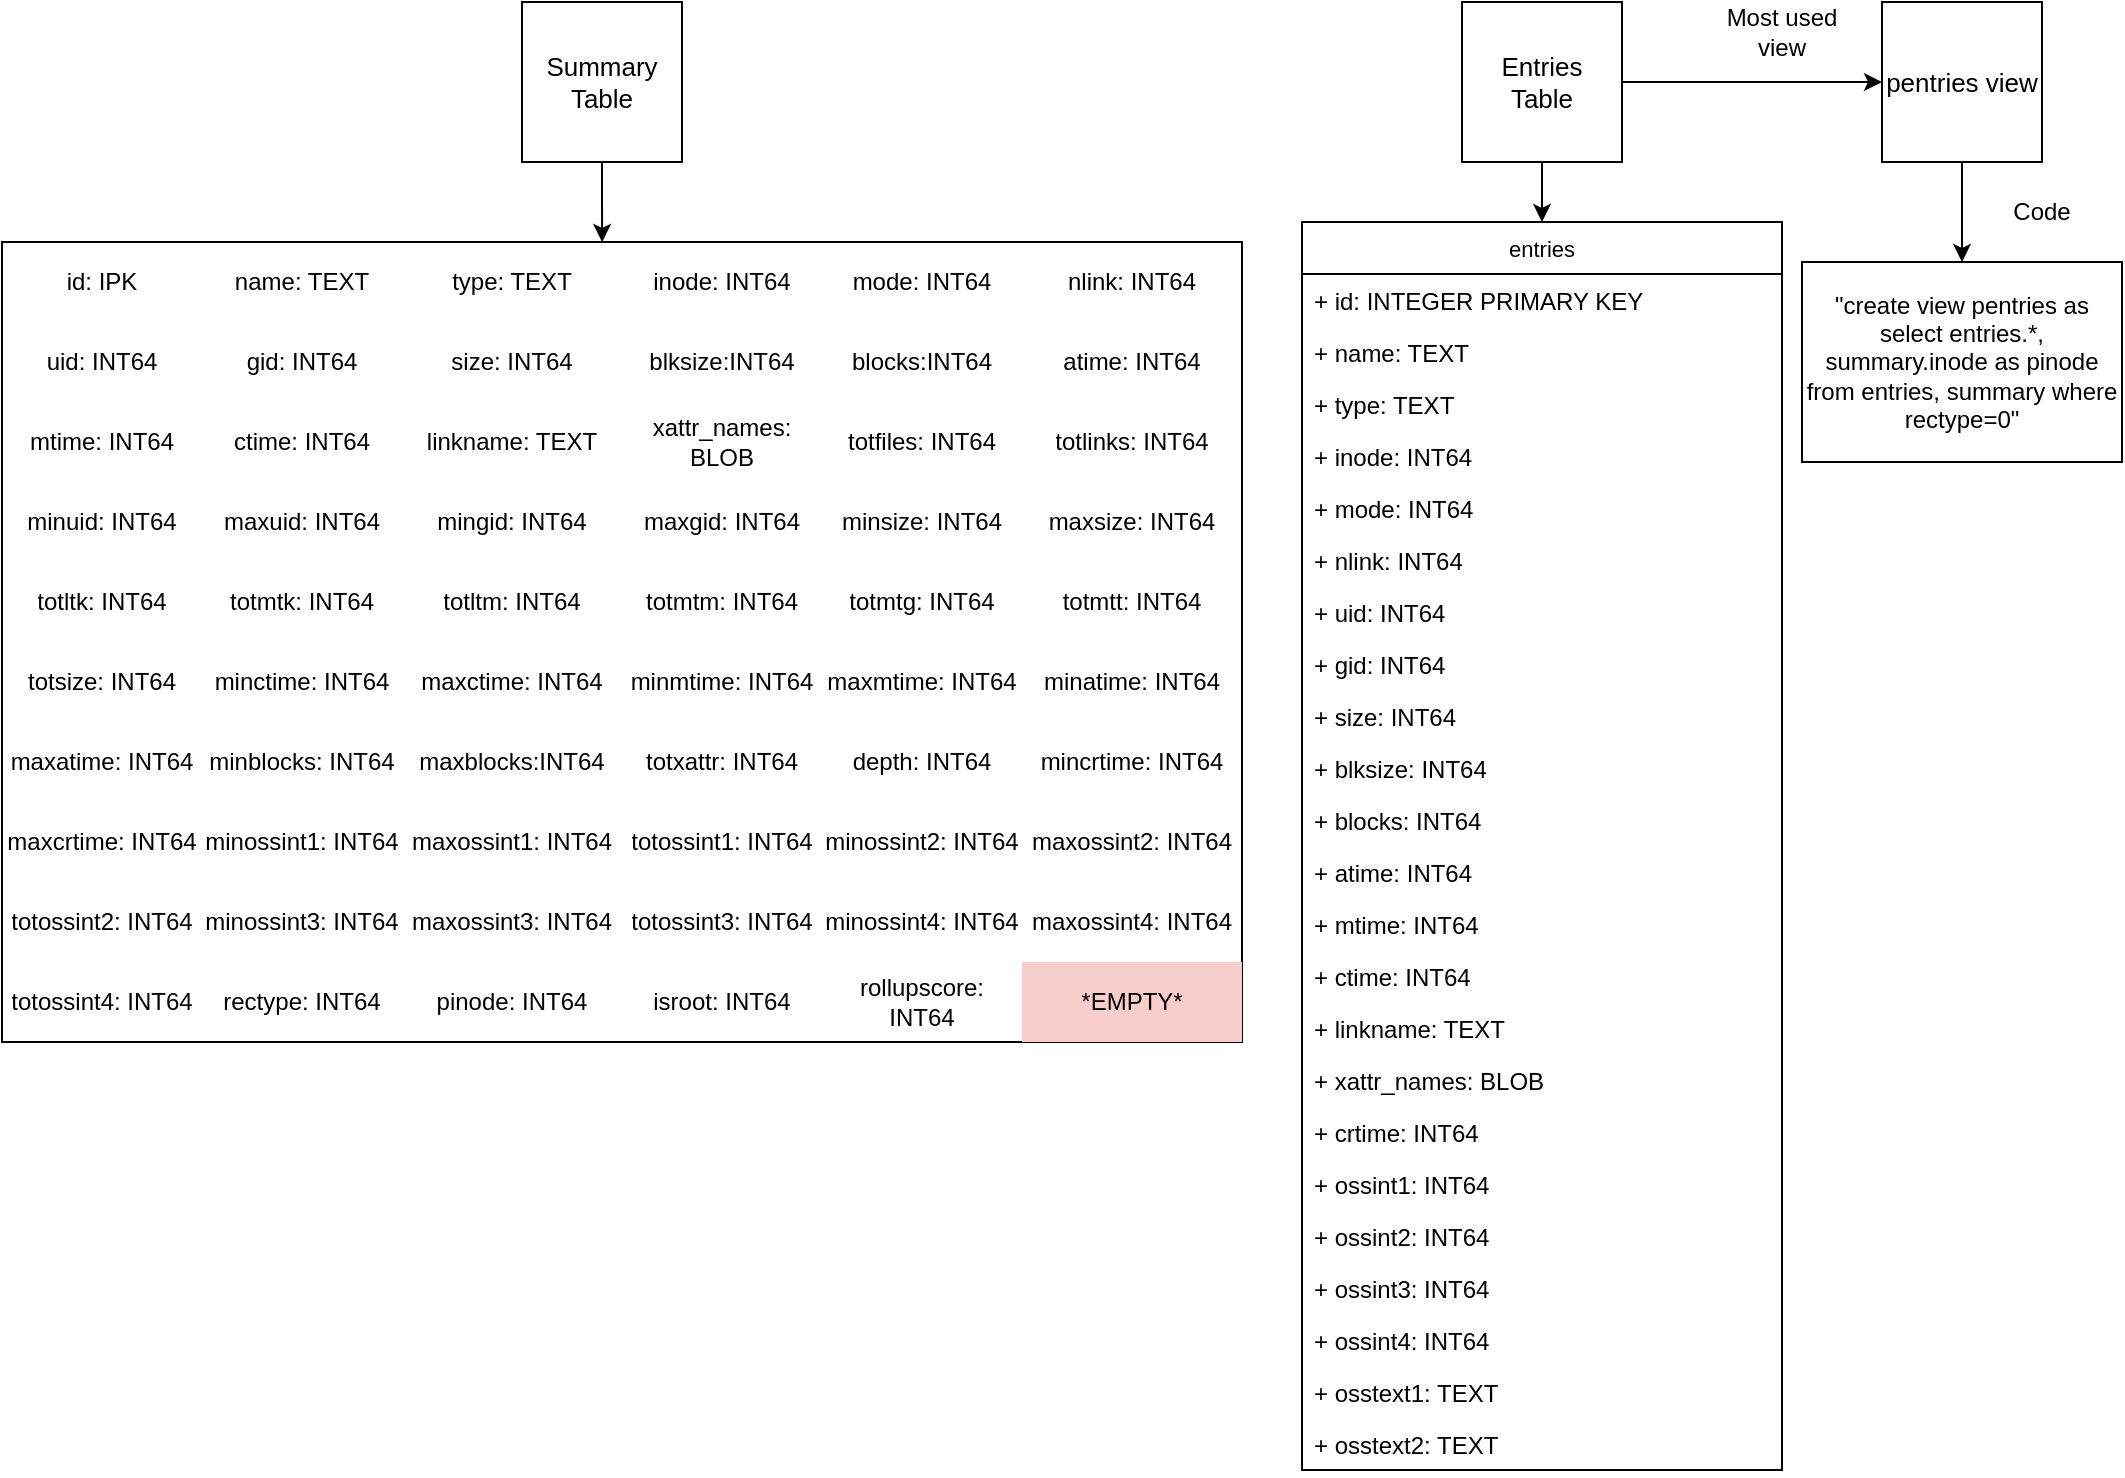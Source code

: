 <mxfile version="21.1.1" type="google">
  <diagram id="zswZliid3HpIubpjJQuO" name="Page-1">
    <mxGraphModel grid="1" page="1" gridSize="10" guides="1" tooltips="1" connect="1" arrows="1" fold="1" pageScale="1" pageWidth="1100" pageHeight="850" math="0" shadow="0">
      <root>
        <mxCell id="0" />
        <mxCell id="1" parent="0" />
        <mxCell id="zT3ZHp9hSMFfmm2dRahb-92" style="edgeStyle=orthogonalEdgeStyle;rounded=0;orthogonalLoop=1;jettySize=auto;html=1;exitX=0.5;exitY=1;exitDx=0;exitDy=0;fontSize=11;fontColor=#000000;entryX=0.484;entryY=0;entryDx=0;entryDy=0;entryPerimeter=0;" edge="1" parent="1" source="zT3ZHp9hSMFfmm2dRahb-1" target="CGvsTR9XaRbPzgTNPZg9-33">
          <mxGeometry relative="1" as="geometry">
            <mxPoint x="170" y="140" as="targetPoint" />
          </mxGeometry>
        </mxCell>
        <mxCell id="zT3ZHp9hSMFfmm2dRahb-1" value="&lt;div style=&quot;font-size: 13px;&quot;&gt;&lt;font style=&quot;font-size: 13px;&quot;&gt;Summary &lt;br&gt;&lt;/font&gt;&lt;/div&gt;&lt;div style=&quot;font-size: 13px;&quot;&gt;&lt;font style=&quot;font-size: 13px;&quot;&gt;Table&lt;/font&gt;&lt;/div&gt;" style="whiteSpace=wrap;html=1;aspect=fixed;fontSize=9;fontColor=#000000;" vertex="1" parent="1">
          <mxGeometry x="280" y="20" width="80" height="80" as="geometry" />
        </mxCell>
        <mxCell id="zT3ZHp9hSMFfmm2dRahb-29" style="edgeStyle=orthogonalEdgeStyle;rounded=0;orthogonalLoop=1;jettySize=auto;html=1;exitX=0.5;exitY=1;exitDx=0;exitDy=0;entryX=0.5;entryY=0;entryDx=0;entryDy=0;fontSize=11;fontColor=#000000;" edge="1" parent="1" source="zT3ZHp9hSMFfmm2dRahb-2" target="zT3ZHp9hSMFfmm2dRahb-4">
          <mxGeometry relative="1" as="geometry" />
        </mxCell>
        <mxCell id="H_drZzRzeJkwArdPm9RS-2" style="edgeStyle=orthogonalEdgeStyle;rounded=0;orthogonalLoop=1;jettySize=auto;html=1;exitX=1;exitY=0.5;exitDx=0;exitDy=0;entryX=0;entryY=0.5;entryDx=0;entryDy=0;" edge="1" parent="1" source="zT3ZHp9hSMFfmm2dRahb-2" target="H_drZzRzeJkwArdPm9RS-1">
          <mxGeometry relative="1" as="geometry" />
        </mxCell>
        <mxCell id="zT3ZHp9hSMFfmm2dRahb-2" value="&lt;div style=&quot;font-size: 13px;&quot;&gt;&lt;font style=&quot;font-size: 13px;&quot;&gt;Entries &lt;br&gt;&lt;/font&gt;&lt;/div&gt;&lt;div style=&quot;font-size: 13px;&quot;&gt;&lt;font style=&quot;font-size: 13px;&quot;&gt;Table&lt;/font&gt;&lt;/div&gt;" style="whiteSpace=wrap;html=1;aspect=fixed;fontSize=11;fontColor=#000000;" vertex="1" parent="1">
          <mxGeometry x="750" y="20" width="80" height="80" as="geometry" />
        </mxCell>
        <mxCell id="zT3ZHp9hSMFfmm2dRahb-4" value="entries" style="swimlane;fontStyle=0;childLayout=stackLayout;horizontal=1;startSize=26;fillColor=none;horizontalStack=0;resizeParent=1;resizeParentMax=0;resizeLast=0;collapsible=1;marginBottom=0;fontSize=11;fontColor=#000000;" vertex="1" parent="1">
          <mxGeometry x="670" y="130" width="240" height="624" as="geometry" />
        </mxCell>
        <mxCell id="zT3ZHp9hSMFfmm2dRahb-5" value="+ id: INTEGER PRIMARY KEY" style="text;strokeColor=none;fillColor=none;align=left;verticalAlign=top;spacingLeft=4;spacingRight=4;overflow=hidden;rotatable=0;points=[[0,0.5],[1,0.5]];portConstraint=eastwest;fontSize=12;fontColor=#000000;" vertex="1" parent="zT3ZHp9hSMFfmm2dRahb-4">
          <mxGeometry y="26" width="240" height="26" as="geometry" />
        </mxCell>
        <mxCell id="zT3ZHp9hSMFfmm2dRahb-8" value="+ name: TEXT" style="text;strokeColor=none;fillColor=none;align=left;verticalAlign=top;spacingLeft=4;spacingRight=4;overflow=hidden;rotatable=0;points=[[0,0.5],[1,0.5]];portConstraint=eastwest;fontSize=12;fontColor=#000000;" vertex="1" parent="zT3ZHp9hSMFfmm2dRahb-4">
          <mxGeometry y="52" width="240" height="26" as="geometry" />
        </mxCell>
        <mxCell id="zT3ZHp9hSMFfmm2dRahb-6" value="+ type: TEXT" style="text;strokeColor=none;fillColor=none;align=left;verticalAlign=top;spacingLeft=4;spacingRight=4;overflow=hidden;rotatable=0;points=[[0,0.5],[1,0.5]];portConstraint=eastwest;fontSize=12;fontColor=#000000;" vertex="1" parent="zT3ZHp9hSMFfmm2dRahb-4">
          <mxGeometry y="78" width="240" height="26" as="geometry" />
        </mxCell>
        <mxCell id="zT3ZHp9hSMFfmm2dRahb-7" value="+ inode: INT64" style="text;strokeColor=none;fillColor=none;align=left;verticalAlign=top;spacingLeft=4;spacingRight=4;overflow=hidden;rotatable=0;points=[[0,0.5],[1,0.5]];portConstraint=eastwest;fontSize=12;fontColor=#000000;" vertex="1" parent="zT3ZHp9hSMFfmm2dRahb-4">
          <mxGeometry y="104" width="240" height="26" as="geometry" />
        </mxCell>
        <mxCell id="zT3ZHp9hSMFfmm2dRahb-9" value="+ mode: INT64" style="text;strokeColor=none;fillColor=none;align=left;verticalAlign=top;spacingLeft=4;spacingRight=4;overflow=hidden;rotatable=0;points=[[0,0.5],[1,0.5]];portConstraint=eastwest;fontSize=12;fontColor=#000000;" vertex="1" parent="zT3ZHp9hSMFfmm2dRahb-4">
          <mxGeometry y="130" width="240" height="26" as="geometry" />
        </mxCell>
        <mxCell id="zT3ZHp9hSMFfmm2dRahb-10" value="+ nlink: INT64" style="text;strokeColor=none;fillColor=none;align=left;verticalAlign=top;spacingLeft=4;spacingRight=4;overflow=hidden;rotatable=0;points=[[0,0.5],[1,0.5]];portConstraint=eastwest;fontSize=12;fontColor=#000000;" vertex="1" parent="zT3ZHp9hSMFfmm2dRahb-4">
          <mxGeometry y="156" width="240" height="26" as="geometry" />
        </mxCell>
        <mxCell id="zT3ZHp9hSMFfmm2dRahb-11" value="+ uid: INT64" style="text;strokeColor=none;fillColor=none;align=left;verticalAlign=top;spacingLeft=4;spacingRight=4;overflow=hidden;rotatable=0;points=[[0,0.5],[1,0.5]];portConstraint=eastwest;fontSize=12;fontColor=#000000;" vertex="1" parent="zT3ZHp9hSMFfmm2dRahb-4">
          <mxGeometry y="182" width="240" height="26" as="geometry" />
        </mxCell>
        <mxCell id="zT3ZHp9hSMFfmm2dRahb-12" value="+ gid: INT64" style="text;strokeColor=none;fillColor=none;align=left;verticalAlign=top;spacingLeft=4;spacingRight=4;overflow=hidden;rotatable=0;points=[[0,0.5],[1,0.5]];portConstraint=eastwest;fontSize=12;fontColor=#000000;" vertex="1" parent="zT3ZHp9hSMFfmm2dRahb-4">
          <mxGeometry y="208" width="240" height="26" as="geometry" />
        </mxCell>
        <mxCell id="zT3ZHp9hSMFfmm2dRahb-13" value="+ size: INT64" style="text;strokeColor=none;fillColor=none;align=left;verticalAlign=top;spacingLeft=4;spacingRight=4;overflow=hidden;rotatable=0;points=[[0,0.5],[1,0.5]];portConstraint=eastwest;fontSize=12;fontColor=#000000;" vertex="1" parent="zT3ZHp9hSMFfmm2dRahb-4">
          <mxGeometry y="234" width="240" height="26" as="geometry" />
        </mxCell>
        <mxCell id="zT3ZHp9hSMFfmm2dRahb-14" value="+ blksize: INT64" style="text;strokeColor=none;fillColor=none;align=left;verticalAlign=top;spacingLeft=4;spacingRight=4;overflow=hidden;rotatable=0;points=[[0,0.5],[1,0.5]];portConstraint=eastwest;fontSize=12;fontColor=#000000;" vertex="1" parent="zT3ZHp9hSMFfmm2dRahb-4">
          <mxGeometry y="260" width="240" height="26" as="geometry" />
        </mxCell>
        <mxCell id="zT3ZHp9hSMFfmm2dRahb-15" value="+ blocks: INT64" style="text;strokeColor=none;fillColor=none;align=left;verticalAlign=top;spacingLeft=4;spacingRight=4;overflow=hidden;rotatable=0;points=[[0,0.5],[1,0.5]];portConstraint=eastwest;fontSize=12;fontColor=#000000;" vertex="1" parent="zT3ZHp9hSMFfmm2dRahb-4">
          <mxGeometry y="286" width="240" height="26" as="geometry" />
        </mxCell>
        <mxCell id="zT3ZHp9hSMFfmm2dRahb-16" value="+ atime: INT64" style="text;strokeColor=none;fillColor=none;align=left;verticalAlign=top;spacingLeft=4;spacingRight=4;overflow=hidden;rotatable=0;points=[[0,0.5],[1,0.5]];portConstraint=eastwest;fontSize=12;fontColor=#000000;" vertex="1" parent="zT3ZHp9hSMFfmm2dRahb-4">
          <mxGeometry y="312" width="240" height="26" as="geometry" />
        </mxCell>
        <mxCell id="zT3ZHp9hSMFfmm2dRahb-17" value="+ mtime: INT64" style="text;strokeColor=none;fillColor=none;align=left;verticalAlign=top;spacingLeft=4;spacingRight=4;overflow=hidden;rotatable=0;points=[[0,0.5],[1,0.5]];portConstraint=eastwest;fontSize=12;fontColor=#000000;" vertex="1" parent="zT3ZHp9hSMFfmm2dRahb-4">
          <mxGeometry y="338" width="240" height="26" as="geometry" />
        </mxCell>
        <mxCell id="zT3ZHp9hSMFfmm2dRahb-18" value="+ ctime: INT64" style="text;strokeColor=none;fillColor=none;align=left;verticalAlign=top;spacingLeft=4;spacingRight=4;overflow=hidden;rotatable=0;points=[[0,0.5],[1,0.5]];portConstraint=eastwest;fontSize=12;fontColor=#000000;" vertex="1" parent="zT3ZHp9hSMFfmm2dRahb-4">
          <mxGeometry y="364" width="240" height="26" as="geometry" />
        </mxCell>
        <mxCell id="zT3ZHp9hSMFfmm2dRahb-19" value="+ linkname: TEXT" style="text;strokeColor=none;fillColor=none;align=left;verticalAlign=top;spacingLeft=4;spacingRight=4;overflow=hidden;rotatable=0;points=[[0,0.5],[1,0.5]];portConstraint=eastwest;fontSize=12;fontColor=#000000;" vertex="1" parent="zT3ZHp9hSMFfmm2dRahb-4">
          <mxGeometry y="390" width="240" height="26" as="geometry" />
        </mxCell>
        <mxCell id="zT3ZHp9hSMFfmm2dRahb-20" value="+ xattr_names: BLOB" style="text;strokeColor=none;fillColor=none;align=left;verticalAlign=top;spacingLeft=4;spacingRight=4;overflow=hidden;rotatable=0;points=[[0,0.5],[1,0.5]];portConstraint=eastwest;fontSize=12;fontColor=#000000;" vertex="1" parent="zT3ZHp9hSMFfmm2dRahb-4">
          <mxGeometry y="416" width="240" height="26" as="geometry" />
        </mxCell>
        <mxCell id="zT3ZHp9hSMFfmm2dRahb-21" value="+ crtime: INT64" style="text;strokeColor=none;fillColor=none;align=left;verticalAlign=top;spacingLeft=4;spacingRight=4;overflow=hidden;rotatable=0;points=[[0,0.5],[1,0.5]];portConstraint=eastwest;fontSize=12;fontColor=#000000;" vertex="1" parent="zT3ZHp9hSMFfmm2dRahb-4">
          <mxGeometry y="442" width="240" height="26" as="geometry" />
        </mxCell>
        <mxCell id="zT3ZHp9hSMFfmm2dRahb-22" value="+ ossint1: INT64" style="text;strokeColor=none;fillColor=none;align=left;verticalAlign=top;spacingLeft=4;spacingRight=4;overflow=hidden;rotatable=0;points=[[0,0.5],[1,0.5]];portConstraint=eastwest;fontSize=12;fontColor=#000000;" vertex="1" parent="zT3ZHp9hSMFfmm2dRahb-4">
          <mxGeometry y="468" width="240" height="26" as="geometry" />
        </mxCell>
        <mxCell id="zT3ZHp9hSMFfmm2dRahb-23" value="+ ossint2: INT64" style="text;strokeColor=none;fillColor=none;align=left;verticalAlign=top;spacingLeft=4;spacingRight=4;overflow=hidden;rotatable=0;points=[[0,0.5],[1,0.5]];portConstraint=eastwest;fontSize=12;fontColor=#000000;" vertex="1" parent="zT3ZHp9hSMFfmm2dRahb-4">
          <mxGeometry y="494" width="240" height="26" as="geometry" />
        </mxCell>
        <mxCell id="zT3ZHp9hSMFfmm2dRahb-24" value="+ ossint3: INT64" style="text;strokeColor=none;fillColor=none;align=left;verticalAlign=top;spacingLeft=4;spacingRight=4;overflow=hidden;rotatable=0;points=[[0,0.5],[1,0.5]];portConstraint=eastwest;fontSize=12;fontColor=#000000;" vertex="1" parent="zT3ZHp9hSMFfmm2dRahb-4">
          <mxGeometry y="520" width="240" height="26" as="geometry" />
        </mxCell>
        <mxCell id="zT3ZHp9hSMFfmm2dRahb-25" value="+ ossint4: INT64" style="text;strokeColor=none;fillColor=none;align=left;verticalAlign=top;spacingLeft=4;spacingRight=4;overflow=hidden;rotatable=0;points=[[0,0.5],[1,0.5]];portConstraint=eastwest;fontSize=12;fontColor=#000000;" vertex="1" parent="zT3ZHp9hSMFfmm2dRahb-4">
          <mxGeometry y="546" width="240" height="26" as="geometry" />
        </mxCell>
        <mxCell id="zT3ZHp9hSMFfmm2dRahb-26" value="+ osstext1: TEXT" style="text;strokeColor=none;fillColor=none;align=left;verticalAlign=top;spacingLeft=4;spacingRight=4;overflow=hidden;rotatable=0;points=[[0,0.5],[1,0.5]];portConstraint=eastwest;fontSize=12;fontColor=#000000;" vertex="1" parent="zT3ZHp9hSMFfmm2dRahb-4">
          <mxGeometry y="572" width="240" height="26" as="geometry" />
        </mxCell>
        <mxCell id="zT3ZHp9hSMFfmm2dRahb-27" value="+ osstext2: TEXT" style="text;strokeColor=none;fillColor=none;align=left;verticalAlign=top;spacingLeft=4;spacingRight=4;overflow=hidden;rotatable=0;points=[[0,0.5],[1,0.5]];portConstraint=eastwest;fontSize=12;fontColor=#000000;" vertex="1" parent="zT3ZHp9hSMFfmm2dRahb-4">
          <mxGeometry y="598" width="240" height="26" as="geometry" />
        </mxCell>
        <mxCell id="CGvsTR9XaRbPzgTNPZg9-32" value="" style="shape=table;html=1;whiteSpace=wrap;startSize=0;container=1;collapsible=0;childLayout=tableLayout;columnLines=0;rowLines=0;fontColor=#000000;" vertex="1" parent="1">
          <mxGeometry x="20" y="140" width="620" height="400" as="geometry" />
        </mxCell>
        <mxCell id="CGvsTR9XaRbPzgTNPZg9-33" value="" style="shape=tableRow;horizontal=0;startSize=0;swimlaneHead=0;swimlaneBody=0;top=0;left=0;bottom=0;right=0;collapsible=0;dropTarget=0;fillColor=none;points=[[0,0.5],[1,0.5]];portConstraint=eastwest;fontColor=#000000;" vertex="1" parent="CGvsTR9XaRbPzgTNPZg9-32">
          <mxGeometry width="620" height="40" as="geometry" />
        </mxCell>
        <mxCell id="CGvsTR9XaRbPzgTNPZg9-34" value="id: IPK" style="shape=partialRectangle;html=1;whiteSpace=wrap;connectable=0;fillColor=none;top=0;left=0;bottom=0;right=0;overflow=hidden;fontSize=12;fontColor=#000000;" vertex="1" parent="CGvsTR9XaRbPzgTNPZg9-33">
          <mxGeometry width="100" height="40" as="geometry">
            <mxRectangle width="100" height="40" as="alternateBounds" />
          </mxGeometry>
        </mxCell>
        <mxCell id="CGvsTR9XaRbPzgTNPZg9-35" value="name: TEXT" style="shape=partialRectangle;html=1;whiteSpace=wrap;connectable=0;fillColor=none;top=0;left=0;bottom=0;right=0;overflow=hidden;fontSize=12;fontColor=#000000;" vertex="1" parent="CGvsTR9XaRbPzgTNPZg9-33">
          <mxGeometry x="100" width="100" height="40" as="geometry">
            <mxRectangle width="100" height="40" as="alternateBounds" />
          </mxGeometry>
        </mxCell>
        <mxCell id="CGvsTR9XaRbPzgTNPZg9-36" value="type: TEXT " style="shape=partialRectangle;html=1;whiteSpace=wrap;connectable=0;fillColor=none;top=0;left=0;bottom=0;right=0;overflow=hidden;fontSize=12;fontColor=#000000;" vertex="1" parent="CGvsTR9XaRbPzgTNPZg9-33">
          <mxGeometry x="200" width="110" height="40" as="geometry">
            <mxRectangle width="110" height="40" as="alternateBounds" />
          </mxGeometry>
        </mxCell>
        <mxCell id="CGvsTR9XaRbPzgTNPZg9-104" value="inode: INT64" style="shape=partialRectangle;html=1;whiteSpace=wrap;connectable=0;fillColor=none;top=0;left=0;bottom=0;right=0;overflow=hidden;fontSize=12;fontColor=#000000;" vertex="1" parent="CGvsTR9XaRbPzgTNPZg9-33">
          <mxGeometry x="310" width="100" height="40" as="geometry">
            <mxRectangle width="100" height="40" as="alternateBounds" />
          </mxGeometry>
        </mxCell>
        <mxCell id="CGvsTR9XaRbPzgTNPZg9-112" value="mode: INT64" style="shape=partialRectangle;html=1;whiteSpace=wrap;connectable=0;fillColor=none;top=0;left=0;bottom=0;right=0;overflow=hidden;fontSize=12;fontColor=#000000;" vertex="1" parent="CGvsTR9XaRbPzgTNPZg9-33">
          <mxGeometry x="410" width="100" height="40" as="geometry">
            <mxRectangle width="100" height="40" as="alternateBounds" />
          </mxGeometry>
        </mxCell>
        <mxCell id="CGvsTR9XaRbPzgTNPZg9-120" value="nlink: INT64" style="shape=partialRectangle;html=1;whiteSpace=wrap;connectable=0;fillColor=none;top=0;left=0;bottom=0;right=0;overflow=hidden;fontSize=12;fontColor=#000000;" vertex="1" parent="CGvsTR9XaRbPzgTNPZg9-33">
          <mxGeometry x="510" width="110" height="40" as="geometry">
            <mxRectangle width="110" height="40" as="alternateBounds" />
          </mxGeometry>
        </mxCell>
        <mxCell id="CGvsTR9XaRbPzgTNPZg9-37" value="" style="shape=tableRow;horizontal=0;startSize=0;swimlaneHead=0;swimlaneBody=0;top=0;left=0;bottom=0;right=0;collapsible=0;dropTarget=0;fillColor=none;points=[[0,0.5],[1,0.5]];portConstraint=eastwest;fontColor=#000000;" vertex="1" parent="CGvsTR9XaRbPzgTNPZg9-32">
          <mxGeometry y="40" width="620" height="40" as="geometry" />
        </mxCell>
        <mxCell id="CGvsTR9XaRbPzgTNPZg9-38" value="uid: INT64" style="shape=partialRectangle;html=1;whiteSpace=wrap;connectable=0;fillColor=none;top=0;left=0;bottom=0;right=0;overflow=hidden;fontSize=12;fontColor=#000000;" vertex="1" parent="CGvsTR9XaRbPzgTNPZg9-37">
          <mxGeometry width="100" height="40" as="geometry">
            <mxRectangle width="100" height="40" as="alternateBounds" />
          </mxGeometry>
        </mxCell>
        <mxCell id="CGvsTR9XaRbPzgTNPZg9-39" value="gid: INT64" style="shape=partialRectangle;html=1;whiteSpace=wrap;connectable=0;fillColor=none;top=0;left=0;bottom=0;right=0;overflow=hidden;fontSize=12;fontColor=#000000;" vertex="1" parent="CGvsTR9XaRbPzgTNPZg9-37">
          <mxGeometry x="100" width="100" height="40" as="geometry">
            <mxRectangle width="100" height="40" as="alternateBounds" />
          </mxGeometry>
        </mxCell>
        <mxCell id="CGvsTR9XaRbPzgTNPZg9-40" value="size: INT64" style="shape=partialRectangle;html=1;whiteSpace=wrap;connectable=0;fillColor=none;top=0;left=0;bottom=0;right=0;overflow=hidden;fontSize=12;fontColor=#000000;" vertex="1" parent="CGvsTR9XaRbPzgTNPZg9-37">
          <mxGeometry x="200" width="110" height="40" as="geometry">
            <mxRectangle width="110" height="40" as="alternateBounds" />
          </mxGeometry>
        </mxCell>
        <mxCell id="CGvsTR9XaRbPzgTNPZg9-105" value="blksize:INT64" style="shape=partialRectangle;html=1;whiteSpace=wrap;connectable=0;fillColor=none;top=0;left=0;bottom=0;right=0;overflow=hidden;fontSize=12;fontColor=#000000;" vertex="1" parent="CGvsTR9XaRbPzgTNPZg9-37">
          <mxGeometry x="310" width="100" height="40" as="geometry">
            <mxRectangle width="100" height="40" as="alternateBounds" />
          </mxGeometry>
        </mxCell>
        <mxCell id="CGvsTR9XaRbPzgTNPZg9-113" value="blocks:INT64" style="shape=partialRectangle;html=1;whiteSpace=wrap;connectable=0;fillColor=none;top=0;left=0;bottom=0;right=0;overflow=hidden;fontSize=12;fontColor=#000000;" vertex="1" parent="CGvsTR9XaRbPzgTNPZg9-37">
          <mxGeometry x="410" width="100" height="40" as="geometry">
            <mxRectangle width="100" height="40" as="alternateBounds" />
          </mxGeometry>
        </mxCell>
        <mxCell id="CGvsTR9XaRbPzgTNPZg9-121" value="atime: INT64" style="shape=partialRectangle;html=1;whiteSpace=wrap;connectable=0;fillColor=none;top=0;left=0;bottom=0;right=0;overflow=hidden;fontSize=12;fontColor=#000000;" vertex="1" parent="CGvsTR9XaRbPzgTNPZg9-37">
          <mxGeometry x="510" width="110" height="40" as="geometry">
            <mxRectangle width="110" height="40" as="alternateBounds" />
          </mxGeometry>
        </mxCell>
        <mxCell id="CGvsTR9XaRbPzgTNPZg9-41" value="" style="shape=tableRow;horizontal=0;startSize=0;swimlaneHead=0;swimlaneBody=0;top=0;left=0;bottom=0;right=0;collapsible=0;dropTarget=0;fillColor=none;points=[[0,0.5],[1,0.5]];portConstraint=eastwest;fontColor=#000000;" vertex="1" parent="CGvsTR9XaRbPzgTNPZg9-32">
          <mxGeometry y="80" width="620" height="40" as="geometry" />
        </mxCell>
        <mxCell id="CGvsTR9XaRbPzgTNPZg9-42" value="mtime: INT64" style="shape=partialRectangle;html=1;whiteSpace=wrap;connectable=0;fillColor=none;top=0;left=0;bottom=0;right=0;overflow=hidden;fontSize=12;fontColor=#000000;" vertex="1" parent="CGvsTR9XaRbPzgTNPZg9-41">
          <mxGeometry width="100" height="40" as="geometry">
            <mxRectangle width="100" height="40" as="alternateBounds" />
          </mxGeometry>
        </mxCell>
        <mxCell id="CGvsTR9XaRbPzgTNPZg9-43" value="ctime: INT64" style="shape=partialRectangle;html=1;whiteSpace=wrap;connectable=0;fillColor=none;top=0;left=0;bottom=0;right=0;overflow=hidden;fontSize=12;fontColor=#000000;" vertex="1" parent="CGvsTR9XaRbPzgTNPZg9-41">
          <mxGeometry x="100" width="100" height="40" as="geometry">
            <mxRectangle width="100" height="40" as="alternateBounds" />
          </mxGeometry>
        </mxCell>
        <mxCell id="CGvsTR9XaRbPzgTNPZg9-44" value="linkname: TEXT" style="shape=partialRectangle;html=1;whiteSpace=wrap;connectable=0;fillColor=none;top=0;left=0;bottom=0;right=0;overflow=hidden;fontSize=12;fontColor=#000000;" vertex="1" parent="CGvsTR9XaRbPzgTNPZg9-41">
          <mxGeometry x="200" width="110" height="40" as="geometry">
            <mxRectangle width="110" height="40" as="alternateBounds" />
          </mxGeometry>
        </mxCell>
        <mxCell id="CGvsTR9XaRbPzgTNPZg9-106" value="xattr_names: BLOB" style="shape=partialRectangle;html=1;whiteSpace=wrap;connectable=0;fillColor=none;top=0;left=0;bottom=0;right=0;overflow=hidden;fontSize=12;fontColor=#000000;" vertex="1" parent="CGvsTR9XaRbPzgTNPZg9-41">
          <mxGeometry x="310" width="100" height="40" as="geometry">
            <mxRectangle width="100" height="40" as="alternateBounds" />
          </mxGeometry>
        </mxCell>
        <mxCell id="CGvsTR9XaRbPzgTNPZg9-114" value="totfiles: INT64" style="shape=partialRectangle;html=1;whiteSpace=wrap;connectable=0;fillColor=none;top=0;left=0;bottom=0;right=0;overflow=hidden;fontSize=12;fontColor=#000000;" vertex="1" parent="CGvsTR9XaRbPzgTNPZg9-41">
          <mxGeometry x="410" width="100" height="40" as="geometry">
            <mxRectangle width="100" height="40" as="alternateBounds" />
          </mxGeometry>
        </mxCell>
        <mxCell id="CGvsTR9XaRbPzgTNPZg9-122" value="totlinks: INT64" style="shape=partialRectangle;html=1;whiteSpace=wrap;connectable=0;fillColor=none;top=0;left=0;bottom=0;right=0;overflow=hidden;fontSize=12;fontColor=#000000;" vertex="1" parent="CGvsTR9XaRbPzgTNPZg9-41">
          <mxGeometry x="510" width="110" height="40" as="geometry">
            <mxRectangle width="110" height="40" as="alternateBounds" />
          </mxGeometry>
        </mxCell>
        <mxCell id="CGvsTR9XaRbPzgTNPZg9-84" value="" style="shape=tableRow;horizontal=0;startSize=0;swimlaneHead=0;swimlaneBody=0;top=0;left=0;bottom=0;right=0;collapsible=0;dropTarget=0;fillColor=none;points=[[0,0.5],[1,0.5]];portConstraint=eastwest;fontColor=#000000;" vertex="1" parent="CGvsTR9XaRbPzgTNPZg9-32">
          <mxGeometry y="120" width="620" height="40" as="geometry" />
        </mxCell>
        <mxCell id="CGvsTR9XaRbPzgTNPZg9-85" value="minuid: INT64" style="shape=partialRectangle;html=1;whiteSpace=wrap;connectable=0;fillColor=none;top=0;left=0;bottom=0;right=0;overflow=hidden;fontSize=12;fontColor=#000000;" vertex="1" parent="CGvsTR9XaRbPzgTNPZg9-84">
          <mxGeometry width="100" height="40" as="geometry">
            <mxRectangle width="100" height="40" as="alternateBounds" />
          </mxGeometry>
        </mxCell>
        <mxCell id="CGvsTR9XaRbPzgTNPZg9-86" value="maxuid: INT64" style="shape=partialRectangle;html=1;whiteSpace=wrap;connectable=0;fillColor=none;top=0;left=0;bottom=0;right=0;overflow=hidden;fontSize=12;fontColor=#000000;" vertex="1" parent="CGvsTR9XaRbPzgTNPZg9-84">
          <mxGeometry x="100" width="100" height="40" as="geometry">
            <mxRectangle width="100" height="40" as="alternateBounds" />
          </mxGeometry>
        </mxCell>
        <mxCell id="CGvsTR9XaRbPzgTNPZg9-87" value="mingid: INT64" style="shape=partialRectangle;html=1;whiteSpace=wrap;connectable=0;fillColor=none;top=0;left=0;bottom=0;right=0;overflow=hidden;fontSize=12;fontColor=#000000;" vertex="1" parent="CGvsTR9XaRbPzgTNPZg9-84">
          <mxGeometry x="200" width="110" height="40" as="geometry">
            <mxRectangle width="110" height="40" as="alternateBounds" />
          </mxGeometry>
        </mxCell>
        <mxCell id="CGvsTR9XaRbPzgTNPZg9-107" value="maxgid: INT64" style="shape=partialRectangle;html=1;whiteSpace=wrap;connectable=0;fillColor=none;top=0;left=0;bottom=0;right=0;overflow=hidden;fontSize=12;fontColor=#000000;" vertex="1" parent="CGvsTR9XaRbPzgTNPZg9-84">
          <mxGeometry x="310" width="100" height="40" as="geometry">
            <mxRectangle width="100" height="40" as="alternateBounds" />
          </mxGeometry>
        </mxCell>
        <mxCell id="CGvsTR9XaRbPzgTNPZg9-115" value="minsize: INT64" style="shape=partialRectangle;html=1;whiteSpace=wrap;connectable=0;fillColor=none;top=0;left=0;bottom=0;right=0;overflow=hidden;fontSize=12;fontColor=#000000;" vertex="1" parent="CGvsTR9XaRbPzgTNPZg9-84">
          <mxGeometry x="410" width="100" height="40" as="geometry">
            <mxRectangle width="100" height="40" as="alternateBounds" />
          </mxGeometry>
        </mxCell>
        <mxCell id="CGvsTR9XaRbPzgTNPZg9-123" value="maxsize: INT64" style="shape=partialRectangle;html=1;whiteSpace=wrap;connectable=0;fillColor=none;top=0;left=0;bottom=0;right=0;overflow=hidden;fontSize=12;fontColor=#000000;" vertex="1" parent="CGvsTR9XaRbPzgTNPZg9-84">
          <mxGeometry x="510" width="110" height="40" as="geometry">
            <mxRectangle width="110" height="40" as="alternateBounds" />
          </mxGeometry>
        </mxCell>
        <mxCell id="CGvsTR9XaRbPzgTNPZg9-88" value="" style="shape=tableRow;horizontal=0;startSize=0;swimlaneHead=0;swimlaneBody=0;top=0;left=0;bottom=0;right=0;collapsible=0;dropTarget=0;fillColor=none;points=[[0,0.5],[1,0.5]];portConstraint=eastwest;fontColor=#000000;" vertex="1" parent="CGvsTR9XaRbPzgTNPZg9-32">
          <mxGeometry y="160" width="620" height="40" as="geometry" />
        </mxCell>
        <mxCell id="CGvsTR9XaRbPzgTNPZg9-89" value="totltk: INT64" style="shape=partialRectangle;html=1;whiteSpace=wrap;connectable=0;fillColor=none;top=0;left=0;bottom=0;right=0;overflow=hidden;fontSize=12;fontColor=#000000;" vertex="1" parent="CGvsTR9XaRbPzgTNPZg9-88">
          <mxGeometry width="100" height="40" as="geometry">
            <mxRectangle width="100" height="40" as="alternateBounds" />
          </mxGeometry>
        </mxCell>
        <mxCell id="CGvsTR9XaRbPzgTNPZg9-90" value="totmtk: INT64" style="shape=partialRectangle;html=1;whiteSpace=wrap;connectable=0;fillColor=none;top=0;left=0;bottom=0;right=0;overflow=hidden;fontSize=12;fontColor=#000000;" vertex="1" parent="CGvsTR9XaRbPzgTNPZg9-88">
          <mxGeometry x="100" width="100" height="40" as="geometry">
            <mxRectangle width="100" height="40" as="alternateBounds" />
          </mxGeometry>
        </mxCell>
        <mxCell id="CGvsTR9XaRbPzgTNPZg9-91" value="totltm: INT64" style="shape=partialRectangle;html=1;whiteSpace=wrap;connectable=0;fillColor=none;top=0;left=0;bottom=0;right=0;overflow=hidden;fontSize=12;fontColor=#000000;" vertex="1" parent="CGvsTR9XaRbPzgTNPZg9-88">
          <mxGeometry x="200" width="110" height="40" as="geometry">
            <mxRectangle width="110" height="40" as="alternateBounds" />
          </mxGeometry>
        </mxCell>
        <mxCell id="CGvsTR9XaRbPzgTNPZg9-108" value="totmtm: INT64" style="shape=partialRectangle;html=1;whiteSpace=wrap;connectable=0;fillColor=none;top=0;left=0;bottom=0;right=0;overflow=hidden;fontSize=12;fontColor=#000000;" vertex="1" parent="CGvsTR9XaRbPzgTNPZg9-88">
          <mxGeometry x="310" width="100" height="40" as="geometry">
            <mxRectangle width="100" height="40" as="alternateBounds" />
          </mxGeometry>
        </mxCell>
        <mxCell id="CGvsTR9XaRbPzgTNPZg9-116" value="totmtg: INT64" style="shape=partialRectangle;html=1;whiteSpace=wrap;connectable=0;fillColor=none;top=0;left=0;bottom=0;right=0;overflow=hidden;fontSize=12;fontColor=#000000;" vertex="1" parent="CGvsTR9XaRbPzgTNPZg9-88">
          <mxGeometry x="410" width="100" height="40" as="geometry">
            <mxRectangle width="100" height="40" as="alternateBounds" />
          </mxGeometry>
        </mxCell>
        <mxCell id="CGvsTR9XaRbPzgTNPZg9-124" value="totmtt: INT64" style="shape=partialRectangle;html=1;whiteSpace=wrap;connectable=0;fillColor=none;top=0;left=0;bottom=0;right=0;overflow=hidden;fontSize=12;fontColor=#000000;" vertex="1" parent="CGvsTR9XaRbPzgTNPZg9-88">
          <mxGeometry x="510" width="110" height="40" as="geometry">
            <mxRectangle width="110" height="40" as="alternateBounds" />
          </mxGeometry>
        </mxCell>
        <mxCell id="CGvsTR9XaRbPzgTNPZg9-92" value="" style="shape=tableRow;horizontal=0;startSize=0;swimlaneHead=0;swimlaneBody=0;top=0;left=0;bottom=0;right=0;collapsible=0;dropTarget=0;fillColor=none;points=[[0,0.5],[1,0.5]];portConstraint=eastwest;fontColor=#000000;" vertex="1" parent="CGvsTR9XaRbPzgTNPZg9-32">
          <mxGeometry y="200" width="620" height="40" as="geometry" />
        </mxCell>
        <mxCell id="CGvsTR9XaRbPzgTNPZg9-93" value="totsize: INT64" style="shape=partialRectangle;html=1;whiteSpace=wrap;connectable=0;fillColor=none;top=0;left=0;bottom=0;right=0;overflow=hidden;fontSize=12;fontColor=#000000;" vertex="1" parent="CGvsTR9XaRbPzgTNPZg9-92">
          <mxGeometry width="100" height="40" as="geometry">
            <mxRectangle width="100" height="40" as="alternateBounds" />
          </mxGeometry>
        </mxCell>
        <mxCell id="CGvsTR9XaRbPzgTNPZg9-94" value="minctime: INT64" style="shape=partialRectangle;html=1;whiteSpace=wrap;connectable=0;fillColor=none;top=0;left=0;bottom=0;right=0;overflow=hidden;fontSize=12;fontColor=#000000;" vertex="1" parent="CGvsTR9XaRbPzgTNPZg9-92">
          <mxGeometry x="100" width="100" height="40" as="geometry">
            <mxRectangle width="100" height="40" as="alternateBounds" />
          </mxGeometry>
        </mxCell>
        <mxCell id="CGvsTR9XaRbPzgTNPZg9-95" value="maxctime: INT64" style="shape=partialRectangle;html=1;whiteSpace=wrap;connectable=0;fillColor=none;top=0;left=0;bottom=0;right=0;overflow=hidden;fontSize=12;fontColor=#000000;" vertex="1" parent="CGvsTR9XaRbPzgTNPZg9-92">
          <mxGeometry x="200" width="110" height="40" as="geometry">
            <mxRectangle width="110" height="40" as="alternateBounds" />
          </mxGeometry>
        </mxCell>
        <mxCell id="CGvsTR9XaRbPzgTNPZg9-109" value="minmtime: INT64" style="shape=partialRectangle;html=1;whiteSpace=wrap;connectable=0;fillColor=none;top=0;left=0;bottom=0;right=0;overflow=hidden;fontSize=12;fontColor=#000000;" vertex="1" parent="CGvsTR9XaRbPzgTNPZg9-92">
          <mxGeometry x="310" width="100" height="40" as="geometry">
            <mxRectangle width="100" height="40" as="alternateBounds" />
          </mxGeometry>
        </mxCell>
        <mxCell id="CGvsTR9XaRbPzgTNPZg9-117" value="maxmtime: INT64" style="shape=partialRectangle;html=1;whiteSpace=wrap;connectable=0;fillColor=none;top=0;left=0;bottom=0;right=0;overflow=hidden;fontSize=12;fontColor=#000000;" vertex="1" parent="CGvsTR9XaRbPzgTNPZg9-92">
          <mxGeometry x="410" width="100" height="40" as="geometry">
            <mxRectangle width="100" height="40" as="alternateBounds" />
          </mxGeometry>
        </mxCell>
        <mxCell id="CGvsTR9XaRbPzgTNPZg9-125" value="minatime: INT64" style="shape=partialRectangle;html=1;whiteSpace=wrap;connectable=0;fillColor=none;top=0;left=0;bottom=0;right=0;overflow=hidden;fontSize=12;fontColor=#000000;" vertex="1" parent="CGvsTR9XaRbPzgTNPZg9-92">
          <mxGeometry x="510" width="110" height="40" as="geometry">
            <mxRectangle width="110" height="40" as="alternateBounds" />
          </mxGeometry>
        </mxCell>
        <mxCell id="CGvsTR9XaRbPzgTNPZg9-96" value="" style="shape=tableRow;horizontal=0;startSize=0;swimlaneHead=0;swimlaneBody=0;top=0;left=0;bottom=0;right=0;collapsible=0;dropTarget=0;fillColor=none;points=[[0,0.5],[1,0.5]];portConstraint=eastwest;fontColor=#000000;" vertex="1" parent="CGvsTR9XaRbPzgTNPZg9-32">
          <mxGeometry y="240" width="620" height="40" as="geometry" />
        </mxCell>
        <mxCell id="CGvsTR9XaRbPzgTNPZg9-97" value="maxatime: INT64" style="shape=partialRectangle;html=1;whiteSpace=wrap;connectable=0;fillColor=none;top=0;left=0;bottom=0;right=0;overflow=hidden;fontSize=12;fontColor=#000000;" vertex="1" parent="CGvsTR9XaRbPzgTNPZg9-96">
          <mxGeometry width="100" height="40" as="geometry">
            <mxRectangle width="100" height="40" as="alternateBounds" />
          </mxGeometry>
        </mxCell>
        <mxCell id="CGvsTR9XaRbPzgTNPZg9-98" value="minblocks: INT64" style="shape=partialRectangle;html=1;whiteSpace=wrap;connectable=0;fillColor=none;top=0;left=0;bottom=0;right=0;overflow=hidden;fontSize=12;fontColor=#000000;" vertex="1" parent="CGvsTR9XaRbPzgTNPZg9-96">
          <mxGeometry x="100" width="100" height="40" as="geometry">
            <mxRectangle width="100" height="40" as="alternateBounds" />
          </mxGeometry>
        </mxCell>
        <mxCell id="CGvsTR9XaRbPzgTNPZg9-99" value="maxblocks:INT64" style="shape=partialRectangle;html=1;whiteSpace=wrap;connectable=0;fillColor=none;top=0;left=0;bottom=0;right=0;overflow=hidden;fontSize=12;fontColor=#000000;" vertex="1" parent="CGvsTR9XaRbPzgTNPZg9-96">
          <mxGeometry x="200" width="110" height="40" as="geometry">
            <mxRectangle width="110" height="40" as="alternateBounds" />
          </mxGeometry>
        </mxCell>
        <mxCell id="CGvsTR9XaRbPzgTNPZg9-110" value="totxattr: INT64" style="shape=partialRectangle;html=1;whiteSpace=wrap;connectable=0;fillColor=none;top=0;left=0;bottom=0;right=0;overflow=hidden;fontSize=12;fontColor=#000000;" vertex="1" parent="CGvsTR9XaRbPzgTNPZg9-96">
          <mxGeometry x="310" width="100" height="40" as="geometry">
            <mxRectangle width="100" height="40" as="alternateBounds" />
          </mxGeometry>
        </mxCell>
        <mxCell id="CGvsTR9XaRbPzgTNPZg9-118" value="depth: INT64" style="shape=partialRectangle;html=1;whiteSpace=wrap;connectable=0;fillColor=none;top=0;left=0;bottom=0;right=0;overflow=hidden;fontSize=12;fontColor=#000000;" vertex="1" parent="CGvsTR9XaRbPzgTNPZg9-96">
          <mxGeometry x="410" width="100" height="40" as="geometry">
            <mxRectangle width="100" height="40" as="alternateBounds" />
          </mxGeometry>
        </mxCell>
        <mxCell id="CGvsTR9XaRbPzgTNPZg9-126" value="mincrtime: INT64" style="shape=partialRectangle;html=1;whiteSpace=wrap;connectable=0;fillColor=none;top=0;left=0;bottom=0;right=0;overflow=hidden;fontSize=12;fontColor=#000000;" vertex="1" parent="CGvsTR9XaRbPzgTNPZg9-96">
          <mxGeometry x="510" width="110" height="40" as="geometry">
            <mxRectangle width="110" height="40" as="alternateBounds" />
          </mxGeometry>
        </mxCell>
        <mxCell id="CGvsTR9XaRbPzgTNPZg9-100" value="" style="shape=tableRow;horizontal=0;startSize=0;swimlaneHead=0;swimlaneBody=0;top=0;left=0;bottom=0;right=0;collapsible=0;dropTarget=0;fillColor=none;points=[[0,0.5],[1,0.5]];portConstraint=eastwest;fontColor=#000000;" vertex="1" parent="CGvsTR9XaRbPzgTNPZg9-32">
          <mxGeometry y="280" width="620" height="40" as="geometry" />
        </mxCell>
        <mxCell id="CGvsTR9XaRbPzgTNPZg9-101" value="maxcrtime: INT64" style="shape=partialRectangle;html=1;whiteSpace=wrap;connectable=0;fillColor=none;top=0;left=0;bottom=0;right=0;overflow=hidden;fontSize=12;fontColor=#000000;" vertex="1" parent="CGvsTR9XaRbPzgTNPZg9-100">
          <mxGeometry width="100" height="40" as="geometry">
            <mxRectangle width="100" height="40" as="alternateBounds" />
          </mxGeometry>
        </mxCell>
        <mxCell id="CGvsTR9XaRbPzgTNPZg9-102" value="minossint1: INT64" style="shape=partialRectangle;html=1;whiteSpace=wrap;connectable=0;fillColor=none;top=0;left=0;bottom=0;right=0;overflow=hidden;fontSize=12;fontColor=#000000;" vertex="1" parent="CGvsTR9XaRbPzgTNPZg9-100">
          <mxGeometry x="100" width="100" height="40" as="geometry">
            <mxRectangle width="100" height="40" as="alternateBounds" />
          </mxGeometry>
        </mxCell>
        <mxCell id="CGvsTR9XaRbPzgTNPZg9-103" value="maxossint1: INT64" style="shape=partialRectangle;html=1;whiteSpace=wrap;connectable=0;fillColor=none;top=0;left=0;bottom=0;right=0;overflow=hidden;fontSize=12;fontColor=#000000;" vertex="1" parent="CGvsTR9XaRbPzgTNPZg9-100">
          <mxGeometry x="200" width="110" height="40" as="geometry">
            <mxRectangle width="110" height="40" as="alternateBounds" />
          </mxGeometry>
        </mxCell>
        <mxCell id="CGvsTR9XaRbPzgTNPZg9-111" value="totossint1: INT64" style="shape=partialRectangle;html=1;whiteSpace=wrap;connectable=0;fillColor=none;top=0;left=0;bottom=0;right=0;overflow=hidden;fontSize=12;fontColor=#000000;" vertex="1" parent="CGvsTR9XaRbPzgTNPZg9-100">
          <mxGeometry x="310" width="100" height="40" as="geometry">
            <mxRectangle width="100" height="40" as="alternateBounds" />
          </mxGeometry>
        </mxCell>
        <mxCell id="CGvsTR9XaRbPzgTNPZg9-119" value="minossint2: INT64" style="shape=partialRectangle;html=1;whiteSpace=wrap;connectable=0;fillColor=none;top=0;left=0;bottom=0;right=0;overflow=hidden;fontSize=12;fontColor=#000000;" vertex="1" parent="CGvsTR9XaRbPzgTNPZg9-100">
          <mxGeometry x="410" width="100" height="40" as="geometry">
            <mxRectangle width="100" height="40" as="alternateBounds" />
          </mxGeometry>
        </mxCell>
        <mxCell id="CGvsTR9XaRbPzgTNPZg9-127" value="maxossint2: INT64" style="shape=partialRectangle;html=1;whiteSpace=wrap;connectable=0;fillColor=none;top=0;left=0;bottom=0;right=0;overflow=hidden;fontSize=12;fontColor=#000000;" vertex="1" parent="CGvsTR9XaRbPzgTNPZg9-100">
          <mxGeometry x="510" width="110" height="40" as="geometry">
            <mxRectangle width="110" height="40" as="alternateBounds" />
          </mxGeometry>
        </mxCell>
        <mxCell id="CGvsTR9XaRbPzgTNPZg9-135" style="shape=tableRow;horizontal=0;startSize=0;swimlaneHead=0;swimlaneBody=0;top=0;left=0;bottom=0;right=0;collapsible=0;dropTarget=0;fillColor=none;points=[[0,0.5],[1,0.5]];portConstraint=eastwest;fontColor=#000000;" vertex="1" parent="CGvsTR9XaRbPzgTNPZg9-32">
          <mxGeometry y="320" width="620" height="40" as="geometry" />
        </mxCell>
        <mxCell id="CGvsTR9XaRbPzgTNPZg9-136" value="totossint2: INT64" style="shape=partialRectangle;html=1;whiteSpace=wrap;connectable=0;fillColor=none;top=0;left=0;bottom=0;right=0;overflow=hidden;fontSize=12;fontColor=#000000;" vertex="1" parent="CGvsTR9XaRbPzgTNPZg9-135">
          <mxGeometry width="100" height="40" as="geometry">
            <mxRectangle width="100" height="40" as="alternateBounds" />
          </mxGeometry>
        </mxCell>
        <mxCell id="CGvsTR9XaRbPzgTNPZg9-137" value="minossint3: INT64" style="shape=partialRectangle;html=1;whiteSpace=wrap;connectable=0;fillColor=none;top=0;left=0;bottom=0;right=0;overflow=hidden;fontSize=12;fontColor=#000000;" vertex="1" parent="CGvsTR9XaRbPzgTNPZg9-135">
          <mxGeometry x="100" width="100" height="40" as="geometry">
            <mxRectangle width="100" height="40" as="alternateBounds" />
          </mxGeometry>
        </mxCell>
        <mxCell id="CGvsTR9XaRbPzgTNPZg9-138" value="maxossint3: INT64" style="shape=partialRectangle;html=1;whiteSpace=wrap;connectable=0;fillColor=none;top=0;left=0;bottom=0;right=0;overflow=hidden;fontSize=12;fontColor=#000000;" vertex="1" parent="CGvsTR9XaRbPzgTNPZg9-135">
          <mxGeometry x="200" width="110" height="40" as="geometry">
            <mxRectangle width="110" height="40" as="alternateBounds" />
          </mxGeometry>
        </mxCell>
        <mxCell id="CGvsTR9XaRbPzgTNPZg9-139" value="totossint3: INT64" style="shape=partialRectangle;html=1;whiteSpace=wrap;connectable=0;fillColor=none;top=0;left=0;bottom=0;right=0;overflow=hidden;fontSize=12;fontColor=#000000;" vertex="1" parent="CGvsTR9XaRbPzgTNPZg9-135">
          <mxGeometry x="310" width="100" height="40" as="geometry">
            <mxRectangle width="100" height="40" as="alternateBounds" />
          </mxGeometry>
        </mxCell>
        <mxCell id="CGvsTR9XaRbPzgTNPZg9-140" value="minossint4: INT64" style="shape=partialRectangle;html=1;whiteSpace=wrap;connectable=0;fillColor=none;top=0;left=0;bottom=0;right=0;overflow=hidden;fontSize=12;fontColor=#000000;" vertex="1" parent="CGvsTR9XaRbPzgTNPZg9-135">
          <mxGeometry x="410" width="100" height="40" as="geometry">
            <mxRectangle width="100" height="40" as="alternateBounds" />
          </mxGeometry>
        </mxCell>
        <mxCell id="CGvsTR9XaRbPzgTNPZg9-141" value="maxossint4: INT64" style="shape=partialRectangle;html=1;whiteSpace=wrap;connectable=0;fillColor=none;top=0;left=0;bottom=0;right=0;overflow=hidden;fontSize=12;fontColor=#000000;" vertex="1" parent="CGvsTR9XaRbPzgTNPZg9-135">
          <mxGeometry x="510" width="110" height="40" as="geometry">
            <mxRectangle width="110" height="40" as="alternateBounds" />
          </mxGeometry>
        </mxCell>
        <mxCell id="CGvsTR9XaRbPzgTNPZg9-128" style="shape=tableRow;horizontal=0;startSize=0;swimlaneHead=0;swimlaneBody=0;top=0;left=0;bottom=0;right=0;collapsible=0;dropTarget=0;fillColor=none;points=[[0,0.5],[1,0.5]];portConstraint=eastwest;fontColor=#000000;" vertex="1" parent="CGvsTR9XaRbPzgTNPZg9-32">
          <mxGeometry y="360" width="620" height="40" as="geometry" />
        </mxCell>
        <mxCell id="CGvsTR9XaRbPzgTNPZg9-129" value="totossint4: INT64" style="shape=partialRectangle;html=1;whiteSpace=wrap;connectable=0;fillColor=none;top=0;left=0;bottom=0;right=0;overflow=hidden;fontSize=12;fontColor=#000000;" vertex="1" parent="CGvsTR9XaRbPzgTNPZg9-128">
          <mxGeometry width="100" height="40" as="geometry">
            <mxRectangle width="100" height="40" as="alternateBounds" />
          </mxGeometry>
        </mxCell>
        <mxCell id="CGvsTR9XaRbPzgTNPZg9-130" value="rectype: INT64" style="shape=partialRectangle;html=1;whiteSpace=wrap;connectable=0;fillColor=none;top=0;left=0;bottom=0;right=0;overflow=hidden;fontSize=12;fontColor=#000000;" vertex="1" parent="CGvsTR9XaRbPzgTNPZg9-128">
          <mxGeometry x="100" width="100" height="40" as="geometry">
            <mxRectangle width="100" height="40" as="alternateBounds" />
          </mxGeometry>
        </mxCell>
        <mxCell id="CGvsTR9XaRbPzgTNPZg9-131" value="pinode: INT64" style="shape=partialRectangle;html=1;whiteSpace=wrap;connectable=0;fillColor=none;top=0;left=0;bottom=0;right=0;overflow=hidden;fontSize=12;fontColor=#000000;" vertex="1" parent="CGvsTR9XaRbPzgTNPZg9-128">
          <mxGeometry x="200" width="110" height="40" as="geometry">
            <mxRectangle width="110" height="40" as="alternateBounds" />
          </mxGeometry>
        </mxCell>
        <mxCell id="CGvsTR9XaRbPzgTNPZg9-132" value="isroot: INT64" style="shape=partialRectangle;html=1;whiteSpace=wrap;connectable=0;fillColor=none;top=0;left=0;bottom=0;right=0;overflow=hidden;fontSize=12;fontColor=#000000;" vertex="1" parent="CGvsTR9XaRbPzgTNPZg9-128">
          <mxGeometry x="310" width="100" height="40" as="geometry">
            <mxRectangle width="100" height="40" as="alternateBounds" />
          </mxGeometry>
        </mxCell>
        <mxCell id="CGvsTR9XaRbPzgTNPZg9-133" value="rollupscore: INT64" style="shape=partialRectangle;html=1;whiteSpace=wrap;connectable=0;fillColor=none;top=0;left=0;bottom=0;right=0;overflow=hidden;fontSize=12;fontColor=#000000;" vertex="1" parent="CGvsTR9XaRbPzgTNPZg9-128">
          <mxGeometry x="410" width="100" height="40" as="geometry">
            <mxRectangle width="100" height="40" as="alternateBounds" />
          </mxGeometry>
        </mxCell>
        <mxCell id="CGvsTR9XaRbPzgTNPZg9-134" value="*EMPTY*" style="shape=partialRectangle;html=1;whiteSpace=wrap;connectable=0;fillColor=#f8cecc;top=0;left=0;bottom=0;right=0;overflow=hidden;fontSize=12;strokeColor=#b85450;" vertex="1" parent="CGvsTR9XaRbPzgTNPZg9-128">
          <mxGeometry x="510" width="110" height="40" as="geometry">
            <mxRectangle width="110" height="40" as="alternateBounds" />
          </mxGeometry>
        </mxCell>
        <mxCell id="H_drZzRzeJkwArdPm9RS-4" value="" style="edgeStyle=orthogonalEdgeStyle;rounded=0;orthogonalLoop=1;jettySize=auto;html=1;" edge="1" parent="1" source="H_drZzRzeJkwArdPm9RS-1" target="H_drZzRzeJkwArdPm9RS-3">
          <mxGeometry relative="1" as="geometry" />
        </mxCell>
        <mxCell id="H_drZzRzeJkwArdPm9RS-1" value="&lt;font style=&quot;font-size: 13px;&quot;&gt;pentries view&lt;/font&gt;" style="whiteSpace=wrap;html=1;aspect=fixed;" vertex="1" parent="1">
          <mxGeometry x="960" y="20" width="80" height="80" as="geometry" />
        </mxCell>
        <mxCell id="H_drZzRzeJkwArdPm9RS-3" value="&quot;create view pentries as select entries.*, summary.inode as pinode from entries, summary where rectype=0&quot;" style="whiteSpace=wrap;html=1;" vertex="1" parent="1">
          <mxGeometry x="920" y="150" width="160" height="100" as="geometry" />
        </mxCell>
        <mxCell id="H_drZzRzeJkwArdPm9RS-5" value="Most used view" style="text;html=1;strokeColor=none;fillColor=none;align=center;verticalAlign=middle;whiteSpace=wrap;rounded=0;" vertex="1" parent="1">
          <mxGeometry x="880" y="20" width="60" height="30" as="geometry" />
        </mxCell>
        <mxCell id="H_drZzRzeJkwArdPm9RS-6" value="Code" style="text;html=1;strokeColor=none;fillColor=none;align=center;verticalAlign=middle;whiteSpace=wrap;rounded=0;" vertex="1" parent="1">
          <mxGeometry x="1010" y="110" width="60" height="30" as="geometry" />
        </mxCell>
      </root>
    </mxGraphModel>
  </diagram>
</mxfile>
